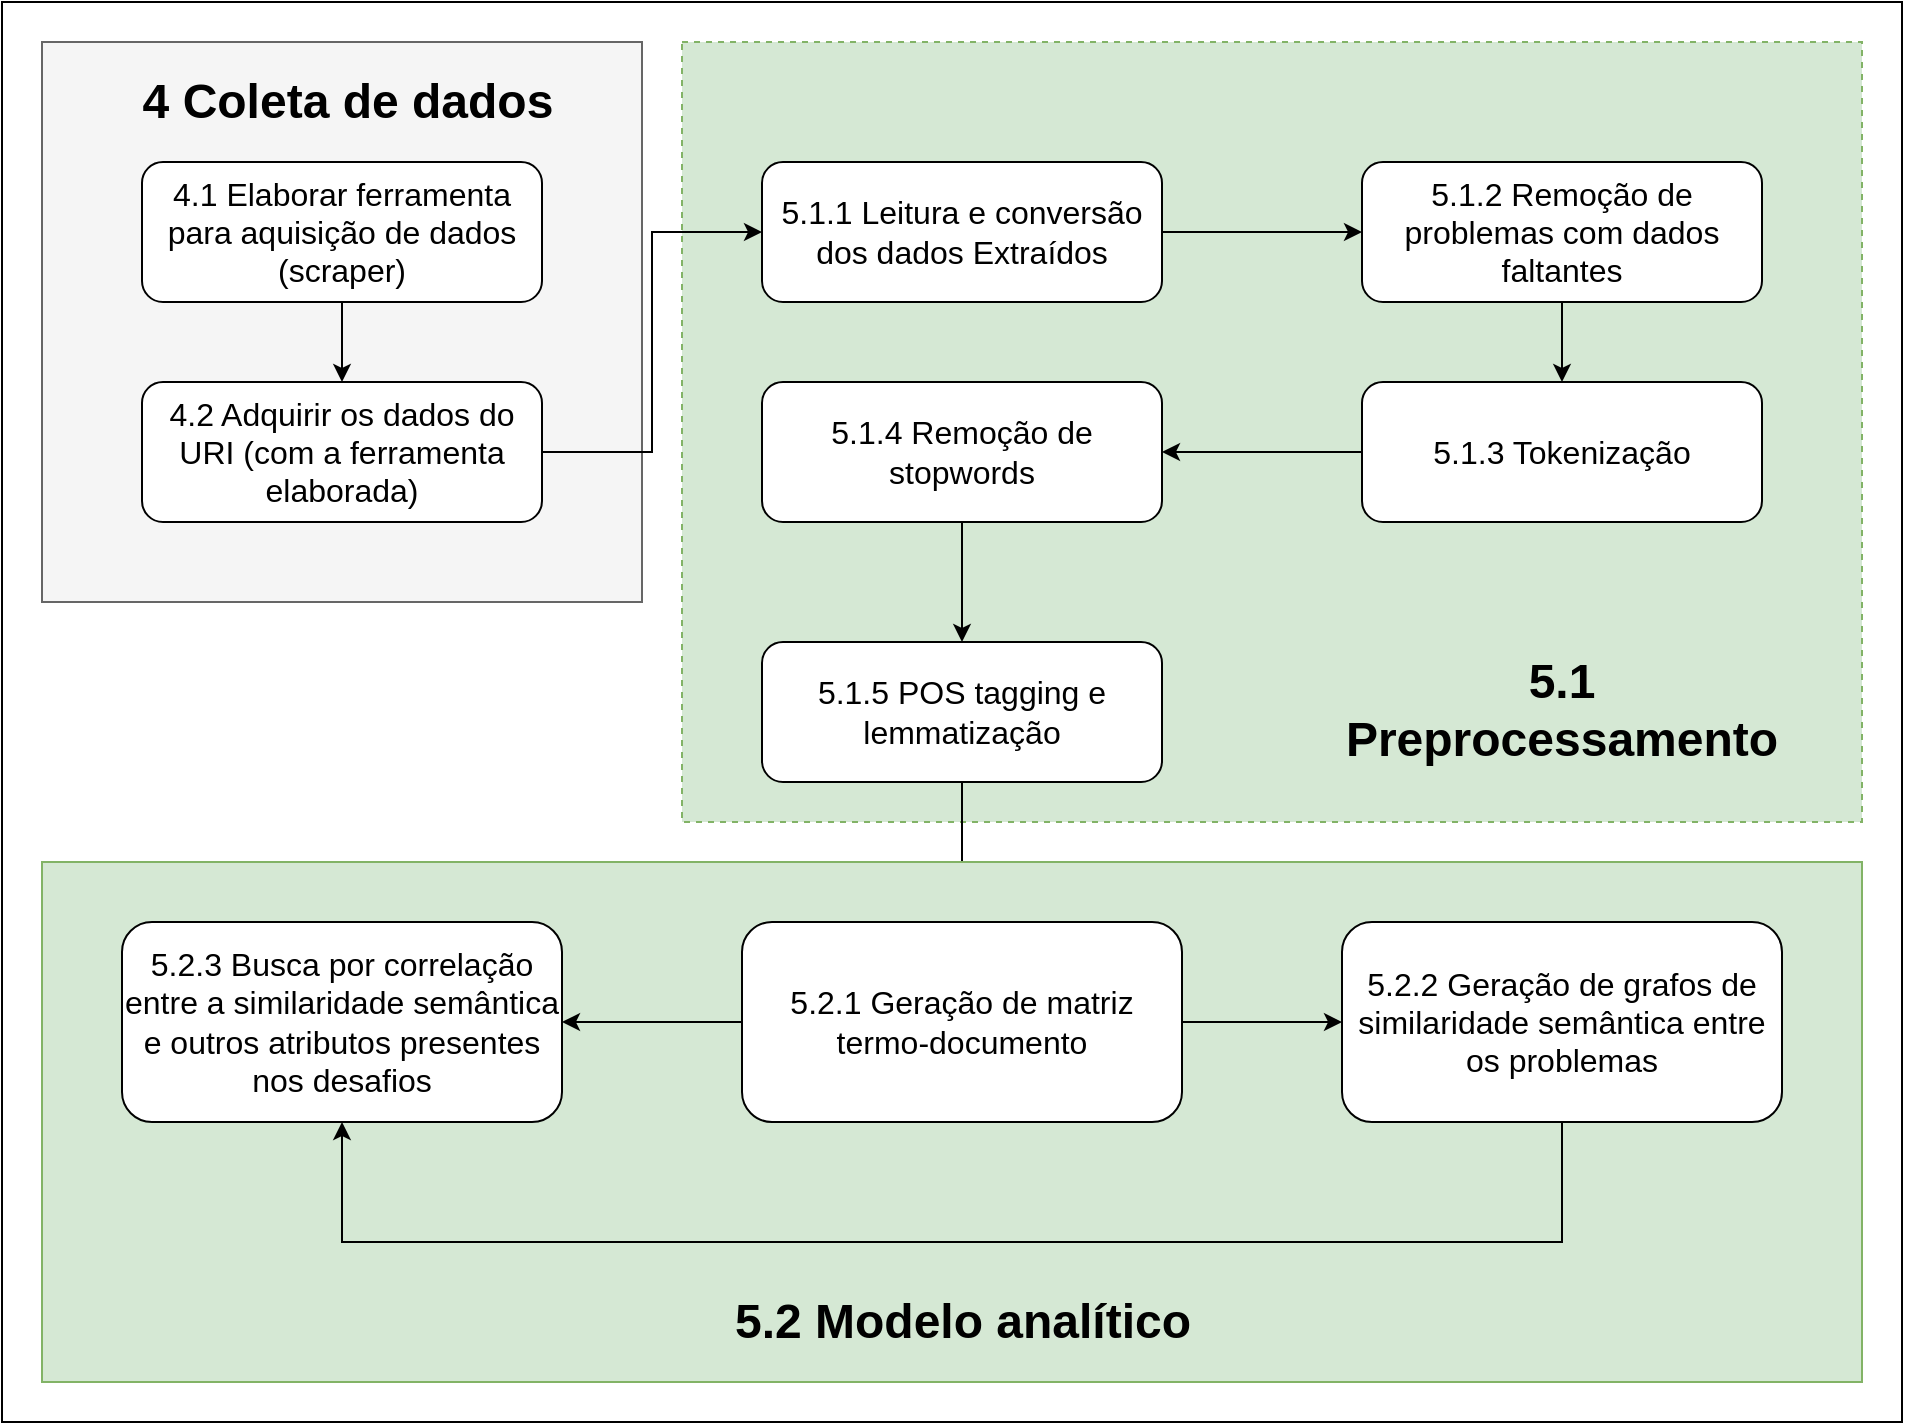 <mxfile version="13.6.6" type="device"><diagram id="C5RBs43oDa-KdzZeNtuy" name="Page-1"><mxGraphModel dx="1240" dy="684" grid="1" gridSize="10" guides="1" tooltips="1" connect="1" arrows="1" fold="1" page="1" pageScale="1" pageWidth="827" pageHeight="1169" math="0" shadow="0"><root><mxCell id="WIyWlLk6GJQsqaUBKTNV-0"/><mxCell id="WIyWlLk6GJQsqaUBKTNV-1" parent="WIyWlLk6GJQsqaUBKTNV-0"/><mxCell id="k0Ax_gX5jeNOPWVK8aUT-28" value="" style="whiteSpace=wrap;html=1;fillColor=none;resizeWidth=0;resizeHeight=0;imageAspect=1;perimeterSpacing=0;" vertex="1" parent="WIyWlLk6GJQsqaUBKTNV-1"><mxGeometry x="20" width="950" height="710" as="geometry"/></mxCell><mxCell id="k0Ax_gX5jeNOPWVK8aUT-15" value="" style="whiteSpace=wrap;html=1;fillColor=#d5e8d4;resizeWidth=0;resizeHeight=0;imageAspect=1;perimeterSpacing=0;dashed=1;strokeColor=#82b366;" vertex="1" parent="WIyWlLk6GJQsqaUBKTNV-1"><mxGeometry x="360" y="20" width="590" height="390" as="geometry"/></mxCell><mxCell id="k0Ax_gX5jeNOPWVK8aUT-13" value="" style="whiteSpace=wrap;html=1;resizeWidth=0;resizeHeight=0;imageAspect=1;perimeterSpacing=0;strokeColor=#666666;fillColor=#f5f5f5;fontColor=#333333;" vertex="1" parent="WIyWlLk6GJQsqaUBKTNV-1"><mxGeometry x="40" y="20" width="300" height="280" as="geometry"/></mxCell><mxCell id="k0Ax_gX5jeNOPWVK8aUT-17" style="edgeStyle=orthogonalEdgeStyle;rounded=0;orthogonalLoop=1;jettySize=auto;html=1;exitX=1;exitY=0.5;exitDx=0;exitDy=0;entryX=0;entryY=0.5;entryDx=0;entryDy=0;" edge="1" parent="WIyWlLk6GJQsqaUBKTNV-1" source="k0Ax_gX5jeNOPWVK8aUT-0" target="k0Ax_gX5jeNOPWVK8aUT-3"><mxGeometry relative="1" as="geometry"/></mxCell><mxCell id="k0Ax_gX5jeNOPWVK8aUT-0" value="4.2 Adquirir os dados do URI (com a ferramenta elaborada)" style="rounded=1;whiteSpace=wrap;html=1;fontSize=16;" vertex="1" parent="WIyWlLk6GJQsqaUBKTNV-1"><mxGeometry x="90" y="190" width="200" height="70" as="geometry"/></mxCell><mxCell id="k0Ax_gX5jeNOPWVK8aUT-2" style="edgeStyle=orthogonalEdgeStyle;rounded=0;orthogonalLoop=1;jettySize=auto;html=1;exitX=0.5;exitY=1;exitDx=0;exitDy=0;" edge="1" parent="WIyWlLk6GJQsqaUBKTNV-1" source="k0Ax_gX5jeNOPWVK8aUT-1" target="k0Ax_gX5jeNOPWVK8aUT-0"><mxGeometry relative="1" as="geometry"/></mxCell><mxCell id="k0Ax_gX5jeNOPWVK8aUT-1" value="4.1 Elaborar ferramenta para aquisição de dados (scraper)" style="rounded=1;whiteSpace=wrap;html=1;fontSize=16;" vertex="1" parent="WIyWlLk6GJQsqaUBKTNV-1"><mxGeometry x="90" y="80" width="200" height="70" as="geometry"/></mxCell><mxCell id="k0Ax_gX5jeNOPWVK8aUT-18" style="edgeStyle=orthogonalEdgeStyle;rounded=0;orthogonalLoop=1;jettySize=auto;html=1;exitX=1;exitY=0.5;exitDx=0;exitDy=0;entryX=0;entryY=0.5;entryDx=0;entryDy=0;" edge="1" parent="WIyWlLk6GJQsqaUBKTNV-1" source="k0Ax_gX5jeNOPWVK8aUT-3" target="k0Ax_gX5jeNOPWVK8aUT-5"><mxGeometry relative="1" as="geometry"/></mxCell><mxCell id="k0Ax_gX5jeNOPWVK8aUT-3" value="&lt;div style=&quot;font-size: 16px;&quot;&gt;5.1.1 Leitura e conversão dos dados Extraídos&lt;/div&gt;" style="rounded=1;whiteSpace=wrap;html=1;fontSize=16;" vertex="1" parent="WIyWlLk6GJQsqaUBKTNV-1"><mxGeometry x="400" y="80" width="200" height="70" as="geometry"/></mxCell><mxCell id="k0Ax_gX5jeNOPWVK8aUT-19" style="edgeStyle=orthogonalEdgeStyle;rounded=0;orthogonalLoop=1;jettySize=auto;html=1;exitX=0.5;exitY=1;exitDx=0;exitDy=0;entryX=0.5;entryY=0;entryDx=0;entryDy=0;" edge="1" parent="WIyWlLk6GJQsqaUBKTNV-1" source="k0Ax_gX5jeNOPWVK8aUT-5" target="k0Ax_gX5jeNOPWVK8aUT-6"><mxGeometry relative="1" as="geometry"/></mxCell><mxCell id="k0Ax_gX5jeNOPWVK8aUT-5" value="5.1.2 Remoção de problemas com dados faltantes" style="rounded=1;whiteSpace=wrap;html=1;fontSize=16;" vertex="1" parent="WIyWlLk6GJQsqaUBKTNV-1"><mxGeometry x="700" y="80" width="200" height="70" as="geometry"/></mxCell><mxCell id="k0Ax_gX5jeNOPWVK8aUT-20" style="edgeStyle=orthogonalEdgeStyle;rounded=0;orthogonalLoop=1;jettySize=auto;html=1;exitX=0;exitY=0.5;exitDx=0;exitDy=0;entryX=1;entryY=0.5;entryDx=0;entryDy=0;" edge="1" parent="WIyWlLk6GJQsqaUBKTNV-1" source="k0Ax_gX5jeNOPWVK8aUT-6" target="k0Ax_gX5jeNOPWVK8aUT-7"><mxGeometry relative="1" as="geometry"/></mxCell><mxCell id="k0Ax_gX5jeNOPWVK8aUT-6" value="5.1.3 Tokenização" style="rounded=1;whiteSpace=wrap;html=1;fontSize=16;" vertex="1" parent="WIyWlLk6GJQsqaUBKTNV-1"><mxGeometry x="700" y="190" width="200" height="70" as="geometry"/></mxCell><mxCell id="k0Ax_gX5jeNOPWVK8aUT-21" style="edgeStyle=orthogonalEdgeStyle;rounded=0;orthogonalLoop=1;jettySize=auto;html=1;exitX=0.5;exitY=1;exitDx=0;exitDy=0;entryX=0.5;entryY=0;entryDx=0;entryDy=0;" edge="1" parent="WIyWlLk6GJQsqaUBKTNV-1" source="k0Ax_gX5jeNOPWVK8aUT-7" target="k0Ax_gX5jeNOPWVK8aUT-8"><mxGeometry relative="1" as="geometry"/></mxCell><mxCell id="k0Ax_gX5jeNOPWVK8aUT-7" value="5.1.4 Remoção de stopwords" style="rounded=1;whiteSpace=wrap;html=1;fontSize=16;" vertex="1" parent="WIyWlLk6GJQsqaUBKTNV-1"><mxGeometry x="400" y="190" width="200" height="70" as="geometry"/></mxCell><mxCell id="k0Ax_gX5jeNOPWVK8aUT-22" style="edgeStyle=orthogonalEdgeStyle;rounded=0;orthogonalLoop=1;jettySize=auto;html=1;exitX=0.5;exitY=1;exitDx=0;exitDy=0;entryX=0.5;entryY=0;entryDx=0;entryDy=0;" edge="1" parent="WIyWlLk6GJQsqaUBKTNV-1" source="k0Ax_gX5jeNOPWVK8aUT-8" target="k0Ax_gX5jeNOPWVK8aUT-9"><mxGeometry relative="1" as="geometry"/></mxCell><mxCell id="k0Ax_gX5jeNOPWVK8aUT-8" value="5.1.5 POS tagging e lemmatização" style="rounded=1;whiteSpace=wrap;html=1;fontSize=16;" vertex="1" parent="WIyWlLk6GJQsqaUBKTNV-1"><mxGeometry x="400" y="320" width="200" height="70" as="geometry"/></mxCell><mxCell id="k0Ax_gX5jeNOPWVK8aUT-26" value="4 Coleta de dados" style="text;html=1;strokeColor=none;fillColor=none;align=center;verticalAlign=middle;whiteSpace=wrap;rounded=0;fontSize=24;fontStyle=1" vertex="1" parent="WIyWlLk6GJQsqaUBKTNV-1"><mxGeometry x="87.5" y="40" width="210" height="20" as="geometry"/></mxCell><mxCell id="k0Ax_gX5jeNOPWVK8aUT-30" value="5.1 Preprocessamento" style="text;html=1;strokeColor=none;fillColor=none;align=center;verticalAlign=middle;whiteSpace=wrap;rounded=0;fontSize=24;fontStyle=1" vertex="1" parent="WIyWlLk6GJQsqaUBKTNV-1"><mxGeometry x="695" y="320" width="210" height="67.5" as="geometry"/></mxCell><mxCell id="k0Ax_gX5jeNOPWVK8aUT-32" value="" style="whiteSpace=wrap;html=1;fillColor=#d5e8d4;resizeWidth=0;resizeHeight=0;imageAspect=1;perimeterSpacing=0;strokeColor=#82b366;" vertex="1" parent="WIyWlLk6GJQsqaUBKTNV-1"><mxGeometry x="40" y="430" width="910" height="260" as="geometry"/></mxCell><mxCell id="k0Ax_gX5jeNOPWVK8aUT-9" value="5.2.1 Geração de matriz termo-documento" style="rounded=1;whiteSpace=wrap;html=1;fontSize=16;" vertex="1" parent="WIyWlLk6GJQsqaUBKTNV-1"><mxGeometry x="390" y="460" width="220" height="100" as="geometry"/></mxCell><mxCell id="k0Ax_gX5jeNOPWVK8aUT-11" value="5.2.2 Geração de grafos de similaridade semântica entre os problemas" style="rounded=1;whiteSpace=wrap;html=1;fontSize=16;" vertex="1" parent="WIyWlLk6GJQsqaUBKTNV-1"><mxGeometry x="690" y="460" width="220" height="100" as="geometry"/></mxCell><mxCell id="k0Ax_gX5jeNOPWVK8aUT-24" style="edgeStyle=orthogonalEdgeStyle;rounded=0;orthogonalLoop=1;jettySize=auto;html=1;exitX=1;exitY=0.5;exitDx=0;exitDy=0;entryX=0;entryY=0.5;entryDx=0;entryDy=0;" edge="1" parent="WIyWlLk6GJQsqaUBKTNV-1" source="k0Ax_gX5jeNOPWVK8aUT-9" target="k0Ax_gX5jeNOPWVK8aUT-11"><mxGeometry relative="1" as="geometry"/></mxCell><mxCell id="k0Ax_gX5jeNOPWVK8aUT-12" value="5.2.3 Busca por correlação entre a similaridade semântica e outros atributos presentes nos desafios" style="rounded=1;whiteSpace=wrap;html=1;fontSize=16;" vertex="1" parent="WIyWlLk6GJQsqaUBKTNV-1"><mxGeometry x="80" y="460" width="220" height="100" as="geometry"/></mxCell><mxCell id="k0Ax_gX5jeNOPWVK8aUT-23" style="edgeStyle=orthogonalEdgeStyle;rounded=0;orthogonalLoop=1;jettySize=auto;html=1;exitX=0;exitY=0.5;exitDx=0;exitDy=0;entryX=1;entryY=0.5;entryDx=0;entryDy=0;" edge="1" parent="WIyWlLk6GJQsqaUBKTNV-1" source="k0Ax_gX5jeNOPWVK8aUT-9" target="k0Ax_gX5jeNOPWVK8aUT-12"><mxGeometry relative="1" as="geometry"/></mxCell><mxCell id="k0Ax_gX5jeNOPWVK8aUT-25" style="edgeStyle=orthogonalEdgeStyle;rounded=0;orthogonalLoop=1;jettySize=auto;html=1;exitX=0.5;exitY=1;exitDx=0;exitDy=0;entryX=0.5;entryY=1;entryDx=0;entryDy=0;" edge="1" parent="WIyWlLk6GJQsqaUBKTNV-1" source="k0Ax_gX5jeNOPWVK8aUT-11" target="k0Ax_gX5jeNOPWVK8aUT-12"><mxGeometry relative="1" as="geometry"><Array as="points"><mxPoint x="800" y="620"/><mxPoint x="190" y="620"/></Array></mxGeometry></mxCell><mxCell id="k0Ax_gX5jeNOPWVK8aUT-31" value="5.2 Modelo analítico" style="text;html=1;strokeColor=none;fillColor=none;align=center;verticalAlign=middle;whiteSpace=wrap;rounded=0;fontSize=24;fontStyle=1" vertex="1" parent="WIyWlLk6GJQsqaUBKTNV-1"><mxGeometry x="362.5" y="640" width="275" height="40" as="geometry"/></mxCell></root></mxGraphModel></diagram></mxfile>